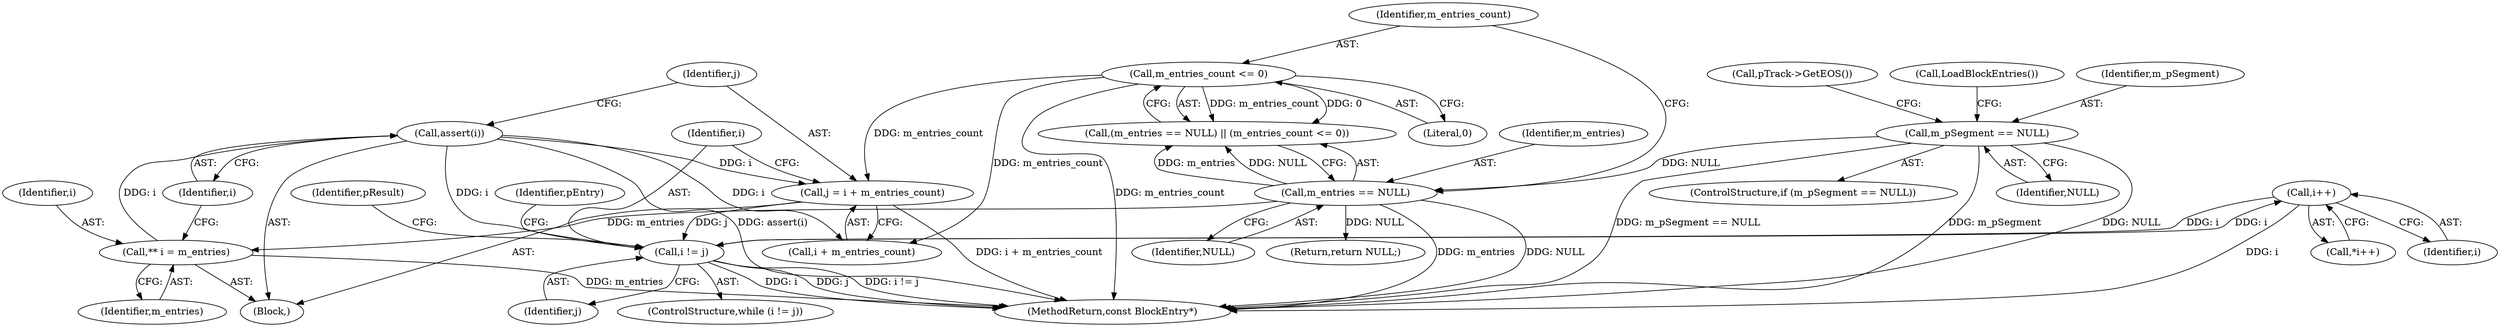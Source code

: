 digraph "1_Android_cc274e2abe8b2a6698a5c47d8aa4bb45f1f9538d_14@pointer" {
"1000153" [label="(Call,i++)"];
"1000146" [label="(Call,i != j)"];
"1000153" [label="(Call,i++)"];
"1000138" [label="(Call,assert(i))"];
"1000135" [label="(Call,** i = m_entries)"];
"1000122" [label="(Call,m_entries == NULL)"];
"1000114" [label="(Call,m_pSegment == NULL)"];
"1000140" [label="(Call,j = i + m_entries_count)"];
"1000125" [label="(Call,m_entries_count <= 0)"];
"1000137" [label="(Identifier,m_entries)"];
"1000124" [label="(Identifier,NULL)"];
"1000141" [label="(Identifier,j)"];
"1000121" [label="(Call,(m_entries == NULL) || (m_entries_count <= 0))"];
"1000151" [label="(Identifier,pEntry)"];
"1000211" [label="(MethodReturn,const BlockEntry*)"];
"1000147" [label="(Identifier,i)"];
"1000153" [label="(Call,i++)"];
"1000146" [label="(Call,i != j)"];
"1000126" [label="(Identifier,m_entries_count)"];
"1000122" [label="(Call,m_entries == NULL)"];
"1000152" [label="(Call,*i++)"];
"1000127" [label="(Literal,0)"];
"1000118" [label="(Call,pTrack->GetEOS())"];
"1000119" [label="(Call,LoadBlockEntries())"];
"1000210" [label="(Identifier,pResult)"];
"1000139" [label="(Identifier,i)"];
"1000125" [label="(Call,m_entries_count <= 0)"];
"1000114" [label="(Call,m_pSegment == NULL)"];
"1000115" [label="(Identifier,m_pSegment)"];
"1000136" [label="(Identifier,i)"];
"1000148" [label="(Identifier,j)"];
"1000123" [label="(Identifier,m_entries)"];
"1000128" [label="(Return,return NULL;)"];
"1000116" [label="(Identifier,NULL)"];
"1000138" [label="(Call,assert(i))"];
"1000113" [label="(ControlStructure,if (m_pSegment == NULL))"];
"1000145" [label="(ControlStructure,while (i != j))"];
"1000154" [label="(Identifier,i)"];
"1000140" [label="(Call,j = i + m_entries_count)"];
"1000142" [label="(Call,i + m_entries_count)"];
"1000135" [label="(Call,** i = m_entries)"];
"1000110" [label="(Block,)"];
"1000153" -> "1000152"  [label="AST: "];
"1000153" -> "1000154"  [label="CFG: "];
"1000154" -> "1000153"  [label="AST: "];
"1000152" -> "1000153"  [label="CFG: "];
"1000153" -> "1000211"  [label="DDG: i"];
"1000153" -> "1000146"  [label="DDG: i"];
"1000146" -> "1000153"  [label="DDG: i"];
"1000146" -> "1000145"  [label="AST: "];
"1000146" -> "1000148"  [label="CFG: "];
"1000147" -> "1000146"  [label="AST: "];
"1000148" -> "1000146"  [label="AST: "];
"1000151" -> "1000146"  [label="CFG: "];
"1000210" -> "1000146"  [label="CFG: "];
"1000146" -> "1000211"  [label="DDG: j"];
"1000146" -> "1000211"  [label="DDG: i != j"];
"1000146" -> "1000211"  [label="DDG: i"];
"1000138" -> "1000146"  [label="DDG: i"];
"1000140" -> "1000146"  [label="DDG: j"];
"1000138" -> "1000110"  [label="AST: "];
"1000138" -> "1000139"  [label="CFG: "];
"1000139" -> "1000138"  [label="AST: "];
"1000141" -> "1000138"  [label="CFG: "];
"1000138" -> "1000211"  [label="DDG: assert(i)"];
"1000135" -> "1000138"  [label="DDG: i"];
"1000138" -> "1000140"  [label="DDG: i"];
"1000138" -> "1000142"  [label="DDG: i"];
"1000135" -> "1000110"  [label="AST: "];
"1000135" -> "1000137"  [label="CFG: "];
"1000136" -> "1000135"  [label="AST: "];
"1000137" -> "1000135"  [label="AST: "];
"1000139" -> "1000135"  [label="CFG: "];
"1000135" -> "1000211"  [label="DDG: m_entries"];
"1000122" -> "1000135"  [label="DDG: m_entries"];
"1000122" -> "1000121"  [label="AST: "];
"1000122" -> "1000124"  [label="CFG: "];
"1000123" -> "1000122"  [label="AST: "];
"1000124" -> "1000122"  [label="AST: "];
"1000126" -> "1000122"  [label="CFG: "];
"1000121" -> "1000122"  [label="CFG: "];
"1000122" -> "1000211"  [label="DDG: m_entries"];
"1000122" -> "1000211"  [label="DDG: NULL"];
"1000122" -> "1000121"  [label="DDG: m_entries"];
"1000122" -> "1000121"  [label="DDG: NULL"];
"1000114" -> "1000122"  [label="DDG: NULL"];
"1000122" -> "1000128"  [label="DDG: NULL"];
"1000114" -> "1000113"  [label="AST: "];
"1000114" -> "1000116"  [label="CFG: "];
"1000115" -> "1000114"  [label="AST: "];
"1000116" -> "1000114"  [label="AST: "];
"1000118" -> "1000114"  [label="CFG: "];
"1000119" -> "1000114"  [label="CFG: "];
"1000114" -> "1000211"  [label="DDG: m_pSegment == NULL"];
"1000114" -> "1000211"  [label="DDG: m_pSegment"];
"1000114" -> "1000211"  [label="DDG: NULL"];
"1000140" -> "1000110"  [label="AST: "];
"1000140" -> "1000142"  [label="CFG: "];
"1000141" -> "1000140"  [label="AST: "];
"1000142" -> "1000140"  [label="AST: "];
"1000147" -> "1000140"  [label="CFG: "];
"1000140" -> "1000211"  [label="DDG: i + m_entries_count"];
"1000125" -> "1000140"  [label="DDG: m_entries_count"];
"1000125" -> "1000121"  [label="AST: "];
"1000125" -> "1000127"  [label="CFG: "];
"1000126" -> "1000125"  [label="AST: "];
"1000127" -> "1000125"  [label="AST: "];
"1000121" -> "1000125"  [label="CFG: "];
"1000125" -> "1000211"  [label="DDG: m_entries_count"];
"1000125" -> "1000121"  [label="DDG: m_entries_count"];
"1000125" -> "1000121"  [label="DDG: 0"];
"1000125" -> "1000142"  [label="DDG: m_entries_count"];
}
